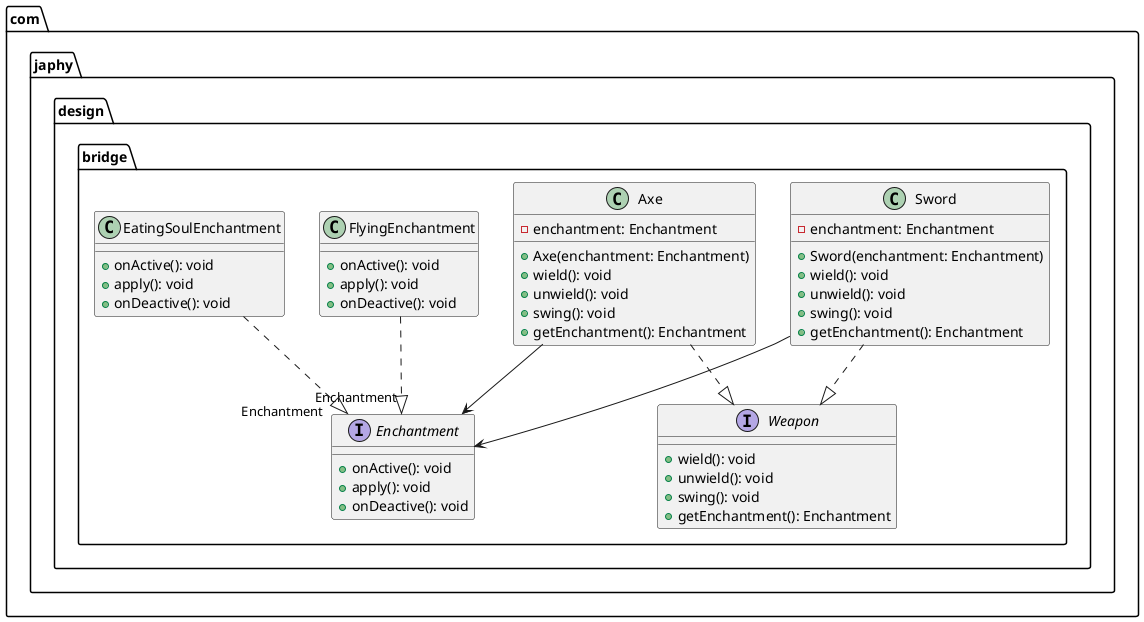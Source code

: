 @startuml
'https://plantuml.com/class-diagram

package com.japhy.design.bridge {

interface Enchantment {
    + onActive(): void
    + apply(): void
    + onDeactive(): void
}

interface Weapon {
    + wield(): void
    + unwield(): void
    + swing(): void
    + getEnchantment(): Enchantment
}

class Sword {
    - enchantment: Enchantment
    + Sword(enchantment: Enchantment)
    + wield(): void
    + unwield(): void
    + swing(): void
    + getEnchantment(): Enchantment
}

class Axe {
    - enchantment: Enchantment
    + Axe(enchantment: Enchantment)
    + wield(): void
    + unwield(): void
    + swing(): void
    + getEnchantment(): Enchantment
}

class FlyingEnchantment {
    + onActive(): void
    + apply(): void
    + onDeactive(): void
}

class EatingSoulEnchantment {
    + onActive(): void
    + apply(): void
    + onDeactive(): void
}

Sword ..|> Weapon
Axe ..|> Weapon

FlyingEnchantment ..|> "Enchantment" Enchantment
EatingSoulEnchantment ..|> "Enchantment" Enchantment

Sword --> Enchantment
Axe --> Enchantment

}

@enduml